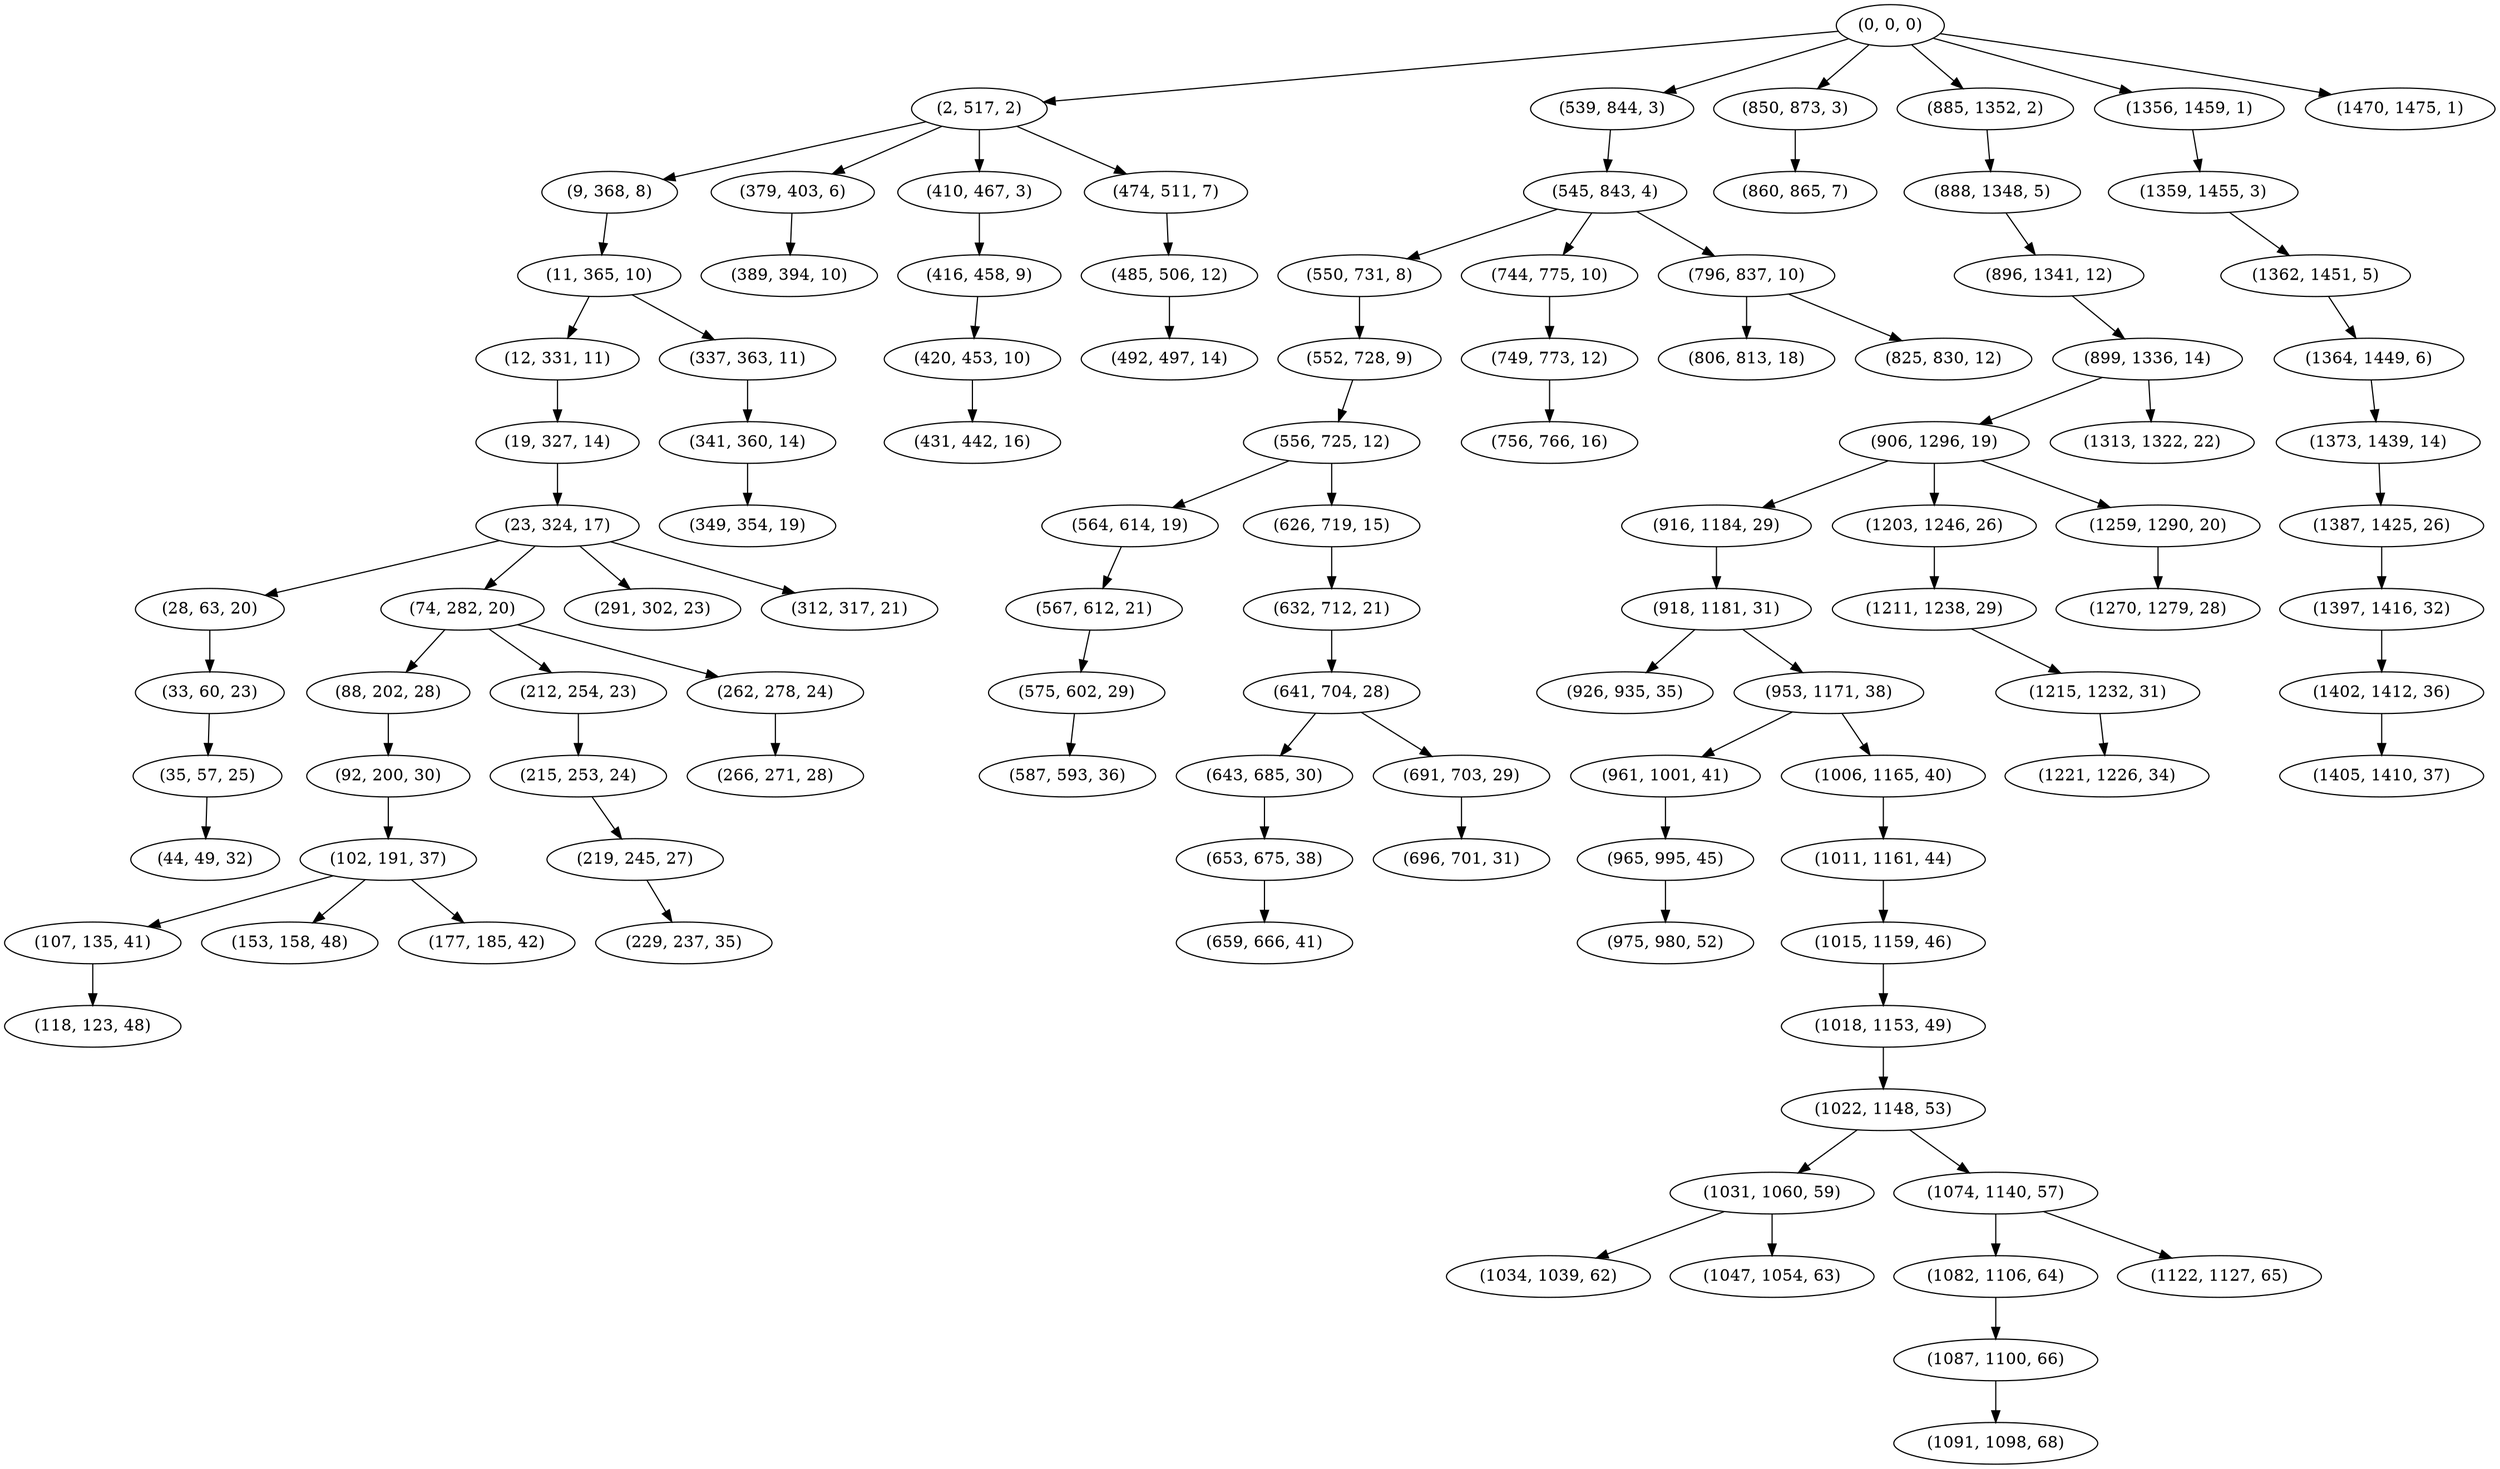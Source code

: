 digraph tree {
    "(0, 0, 0)";
    "(2, 517, 2)";
    "(9, 368, 8)";
    "(11, 365, 10)";
    "(12, 331, 11)";
    "(19, 327, 14)";
    "(23, 324, 17)";
    "(28, 63, 20)";
    "(33, 60, 23)";
    "(35, 57, 25)";
    "(44, 49, 32)";
    "(74, 282, 20)";
    "(88, 202, 28)";
    "(92, 200, 30)";
    "(102, 191, 37)";
    "(107, 135, 41)";
    "(118, 123, 48)";
    "(153, 158, 48)";
    "(177, 185, 42)";
    "(212, 254, 23)";
    "(215, 253, 24)";
    "(219, 245, 27)";
    "(229, 237, 35)";
    "(262, 278, 24)";
    "(266, 271, 28)";
    "(291, 302, 23)";
    "(312, 317, 21)";
    "(337, 363, 11)";
    "(341, 360, 14)";
    "(349, 354, 19)";
    "(379, 403, 6)";
    "(389, 394, 10)";
    "(410, 467, 3)";
    "(416, 458, 9)";
    "(420, 453, 10)";
    "(431, 442, 16)";
    "(474, 511, 7)";
    "(485, 506, 12)";
    "(492, 497, 14)";
    "(539, 844, 3)";
    "(545, 843, 4)";
    "(550, 731, 8)";
    "(552, 728, 9)";
    "(556, 725, 12)";
    "(564, 614, 19)";
    "(567, 612, 21)";
    "(575, 602, 29)";
    "(587, 593, 36)";
    "(626, 719, 15)";
    "(632, 712, 21)";
    "(641, 704, 28)";
    "(643, 685, 30)";
    "(653, 675, 38)";
    "(659, 666, 41)";
    "(691, 703, 29)";
    "(696, 701, 31)";
    "(744, 775, 10)";
    "(749, 773, 12)";
    "(756, 766, 16)";
    "(796, 837, 10)";
    "(806, 813, 18)";
    "(825, 830, 12)";
    "(850, 873, 3)";
    "(860, 865, 7)";
    "(885, 1352, 2)";
    "(888, 1348, 5)";
    "(896, 1341, 12)";
    "(899, 1336, 14)";
    "(906, 1296, 19)";
    "(916, 1184, 29)";
    "(918, 1181, 31)";
    "(926, 935, 35)";
    "(953, 1171, 38)";
    "(961, 1001, 41)";
    "(965, 995, 45)";
    "(975, 980, 52)";
    "(1006, 1165, 40)";
    "(1011, 1161, 44)";
    "(1015, 1159, 46)";
    "(1018, 1153, 49)";
    "(1022, 1148, 53)";
    "(1031, 1060, 59)";
    "(1034, 1039, 62)";
    "(1047, 1054, 63)";
    "(1074, 1140, 57)";
    "(1082, 1106, 64)";
    "(1087, 1100, 66)";
    "(1091, 1098, 68)";
    "(1122, 1127, 65)";
    "(1203, 1246, 26)";
    "(1211, 1238, 29)";
    "(1215, 1232, 31)";
    "(1221, 1226, 34)";
    "(1259, 1290, 20)";
    "(1270, 1279, 28)";
    "(1313, 1322, 22)";
    "(1356, 1459, 1)";
    "(1359, 1455, 3)";
    "(1362, 1451, 5)";
    "(1364, 1449, 6)";
    "(1373, 1439, 14)";
    "(1387, 1425, 26)";
    "(1397, 1416, 32)";
    "(1402, 1412, 36)";
    "(1405, 1410, 37)";
    "(1470, 1475, 1)";
    "(0, 0, 0)" -> "(2, 517, 2)";
    "(0, 0, 0)" -> "(539, 844, 3)";
    "(0, 0, 0)" -> "(850, 873, 3)";
    "(0, 0, 0)" -> "(885, 1352, 2)";
    "(0, 0, 0)" -> "(1356, 1459, 1)";
    "(0, 0, 0)" -> "(1470, 1475, 1)";
    "(2, 517, 2)" -> "(9, 368, 8)";
    "(2, 517, 2)" -> "(379, 403, 6)";
    "(2, 517, 2)" -> "(410, 467, 3)";
    "(2, 517, 2)" -> "(474, 511, 7)";
    "(9, 368, 8)" -> "(11, 365, 10)";
    "(11, 365, 10)" -> "(12, 331, 11)";
    "(11, 365, 10)" -> "(337, 363, 11)";
    "(12, 331, 11)" -> "(19, 327, 14)";
    "(19, 327, 14)" -> "(23, 324, 17)";
    "(23, 324, 17)" -> "(28, 63, 20)";
    "(23, 324, 17)" -> "(74, 282, 20)";
    "(23, 324, 17)" -> "(291, 302, 23)";
    "(23, 324, 17)" -> "(312, 317, 21)";
    "(28, 63, 20)" -> "(33, 60, 23)";
    "(33, 60, 23)" -> "(35, 57, 25)";
    "(35, 57, 25)" -> "(44, 49, 32)";
    "(74, 282, 20)" -> "(88, 202, 28)";
    "(74, 282, 20)" -> "(212, 254, 23)";
    "(74, 282, 20)" -> "(262, 278, 24)";
    "(88, 202, 28)" -> "(92, 200, 30)";
    "(92, 200, 30)" -> "(102, 191, 37)";
    "(102, 191, 37)" -> "(107, 135, 41)";
    "(102, 191, 37)" -> "(153, 158, 48)";
    "(102, 191, 37)" -> "(177, 185, 42)";
    "(107, 135, 41)" -> "(118, 123, 48)";
    "(212, 254, 23)" -> "(215, 253, 24)";
    "(215, 253, 24)" -> "(219, 245, 27)";
    "(219, 245, 27)" -> "(229, 237, 35)";
    "(262, 278, 24)" -> "(266, 271, 28)";
    "(337, 363, 11)" -> "(341, 360, 14)";
    "(341, 360, 14)" -> "(349, 354, 19)";
    "(379, 403, 6)" -> "(389, 394, 10)";
    "(410, 467, 3)" -> "(416, 458, 9)";
    "(416, 458, 9)" -> "(420, 453, 10)";
    "(420, 453, 10)" -> "(431, 442, 16)";
    "(474, 511, 7)" -> "(485, 506, 12)";
    "(485, 506, 12)" -> "(492, 497, 14)";
    "(539, 844, 3)" -> "(545, 843, 4)";
    "(545, 843, 4)" -> "(550, 731, 8)";
    "(545, 843, 4)" -> "(744, 775, 10)";
    "(545, 843, 4)" -> "(796, 837, 10)";
    "(550, 731, 8)" -> "(552, 728, 9)";
    "(552, 728, 9)" -> "(556, 725, 12)";
    "(556, 725, 12)" -> "(564, 614, 19)";
    "(556, 725, 12)" -> "(626, 719, 15)";
    "(564, 614, 19)" -> "(567, 612, 21)";
    "(567, 612, 21)" -> "(575, 602, 29)";
    "(575, 602, 29)" -> "(587, 593, 36)";
    "(626, 719, 15)" -> "(632, 712, 21)";
    "(632, 712, 21)" -> "(641, 704, 28)";
    "(641, 704, 28)" -> "(643, 685, 30)";
    "(641, 704, 28)" -> "(691, 703, 29)";
    "(643, 685, 30)" -> "(653, 675, 38)";
    "(653, 675, 38)" -> "(659, 666, 41)";
    "(691, 703, 29)" -> "(696, 701, 31)";
    "(744, 775, 10)" -> "(749, 773, 12)";
    "(749, 773, 12)" -> "(756, 766, 16)";
    "(796, 837, 10)" -> "(806, 813, 18)";
    "(796, 837, 10)" -> "(825, 830, 12)";
    "(850, 873, 3)" -> "(860, 865, 7)";
    "(885, 1352, 2)" -> "(888, 1348, 5)";
    "(888, 1348, 5)" -> "(896, 1341, 12)";
    "(896, 1341, 12)" -> "(899, 1336, 14)";
    "(899, 1336, 14)" -> "(906, 1296, 19)";
    "(899, 1336, 14)" -> "(1313, 1322, 22)";
    "(906, 1296, 19)" -> "(916, 1184, 29)";
    "(906, 1296, 19)" -> "(1203, 1246, 26)";
    "(906, 1296, 19)" -> "(1259, 1290, 20)";
    "(916, 1184, 29)" -> "(918, 1181, 31)";
    "(918, 1181, 31)" -> "(926, 935, 35)";
    "(918, 1181, 31)" -> "(953, 1171, 38)";
    "(953, 1171, 38)" -> "(961, 1001, 41)";
    "(953, 1171, 38)" -> "(1006, 1165, 40)";
    "(961, 1001, 41)" -> "(965, 995, 45)";
    "(965, 995, 45)" -> "(975, 980, 52)";
    "(1006, 1165, 40)" -> "(1011, 1161, 44)";
    "(1011, 1161, 44)" -> "(1015, 1159, 46)";
    "(1015, 1159, 46)" -> "(1018, 1153, 49)";
    "(1018, 1153, 49)" -> "(1022, 1148, 53)";
    "(1022, 1148, 53)" -> "(1031, 1060, 59)";
    "(1022, 1148, 53)" -> "(1074, 1140, 57)";
    "(1031, 1060, 59)" -> "(1034, 1039, 62)";
    "(1031, 1060, 59)" -> "(1047, 1054, 63)";
    "(1074, 1140, 57)" -> "(1082, 1106, 64)";
    "(1074, 1140, 57)" -> "(1122, 1127, 65)";
    "(1082, 1106, 64)" -> "(1087, 1100, 66)";
    "(1087, 1100, 66)" -> "(1091, 1098, 68)";
    "(1203, 1246, 26)" -> "(1211, 1238, 29)";
    "(1211, 1238, 29)" -> "(1215, 1232, 31)";
    "(1215, 1232, 31)" -> "(1221, 1226, 34)";
    "(1259, 1290, 20)" -> "(1270, 1279, 28)";
    "(1356, 1459, 1)" -> "(1359, 1455, 3)";
    "(1359, 1455, 3)" -> "(1362, 1451, 5)";
    "(1362, 1451, 5)" -> "(1364, 1449, 6)";
    "(1364, 1449, 6)" -> "(1373, 1439, 14)";
    "(1373, 1439, 14)" -> "(1387, 1425, 26)";
    "(1387, 1425, 26)" -> "(1397, 1416, 32)";
    "(1397, 1416, 32)" -> "(1402, 1412, 36)";
    "(1402, 1412, 36)" -> "(1405, 1410, 37)";
}
